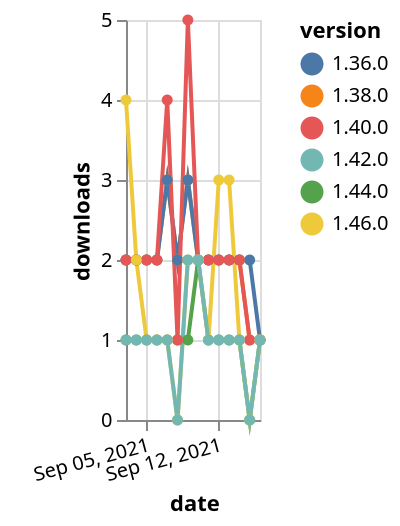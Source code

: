 {"$schema": "https://vega.github.io/schema/vega-lite/v5.json", "description": "A simple bar chart with embedded data.", "data": {"values": [{"date": "2021-09-03", "total": 197, "delta": 1, "version": "1.44.0"}, {"date": "2021-09-04", "total": 198, "delta": 1, "version": "1.44.0"}, {"date": "2021-09-05", "total": 199, "delta": 1, "version": "1.44.0"}, {"date": "2021-09-06", "total": 200, "delta": 1, "version": "1.44.0"}, {"date": "2021-09-07", "total": 201, "delta": 1, "version": "1.44.0"}, {"date": "2021-09-08", "total": 202, "delta": 1, "version": "1.44.0"}, {"date": "2021-09-09", "total": 203, "delta": 1, "version": "1.44.0"}, {"date": "2021-09-10", "total": 205, "delta": 2, "version": "1.44.0"}, {"date": "2021-09-11", "total": 206, "delta": 1, "version": "1.44.0"}, {"date": "2021-09-12", "total": 207, "delta": 1, "version": "1.44.0"}, {"date": "2021-09-13", "total": 208, "delta": 1, "version": "1.44.0"}, {"date": "2021-09-14", "total": 209, "delta": 1, "version": "1.44.0"}, {"date": "2021-09-15", "total": 209, "delta": 0, "version": "1.44.0"}, {"date": "2021-09-16", "total": 210, "delta": 1, "version": "1.44.0"}, {"date": "2021-09-03", "total": 2599, "delta": 2, "version": "1.38.0"}, {"date": "2021-09-04", "total": 2601, "delta": 2, "version": "1.38.0"}, {"date": "2021-09-05", "total": 2603, "delta": 2, "version": "1.38.0"}, {"date": "2021-09-06", "total": 2605, "delta": 2, "version": "1.38.0"}, {"date": "2021-09-07", "total": 2608, "delta": 3, "version": "1.38.0"}, {"date": "2021-09-08", "total": 2610, "delta": 2, "version": "1.38.0"}, {"date": "2021-09-09", "total": 2613, "delta": 3, "version": "1.38.0"}, {"date": "2021-09-10", "total": 2615, "delta": 2, "version": "1.38.0"}, {"date": "2021-09-11", "total": 2617, "delta": 2, "version": "1.38.0"}, {"date": "2021-09-12", "total": 2619, "delta": 2, "version": "1.38.0"}, {"date": "2021-09-13", "total": 2621, "delta": 2, "version": "1.38.0"}, {"date": "2021-09-14", "total": 2623, "delta": 2, "version": "1.38.0"}, {"date": "2021-09-15", "total": 2624, "delta": 1, "version": "1.38.0"}, {"date": "2021-09-16", "total": 2625, "delta": 1, "version": "1.38.0"}, {"date": "2021-09-03", "total": 2580, "delta": 2, "version": "1.36.0"}, {"date": "2021-09-04", "total": 2582, "delta": 2, "version": "1.36.0"}, {"date": "2021-09-05", "total": 2584, "delta": 2, "version": "1.36.0"}, {"date": "2021-09-06", "total": 2586, "delta": 2, "version": "1.36.0"}, {"date": "2021-09-07", "total": 2589, "delta": 3, "version": "1.36.0"}, {"date": "2021-09-08", "total": 2591, "delta": 2, "version": "1.36.0"}, {"date": "2021-09-09", "total": 2594, "delta": 3, "version": "1.36.0"}, {"date": "2021-09-10", "total": 2596, "delta": 2, "version": "1.36.0"}, {"date": "2021-09-11", "total": 2598, "delta": 2, "version": "1.36.0"}, {"date": "2021-09-12", "total": 2600, "delta": 2, "version": "1.36.0"}, {"date": "2021-09-13", "total": 2602, "delta": 2, "version": "1.36.0"}, {"date": "2021-09-14", "total": 2604, "delta": 2, "version": "1.36.0"}, {"date": "2021-09-15", "total": 2606, "delta": 2, "version": "1.36.0"}, {"date": "2021-09-16", "total": 2607, "delta": 1, "version": "1.36.0"}, {"date": "2021-09-03", "total": 2486, "delta": 2, "version": "1.40.0"}, {"date": "2021-09-04", "total": 2488, "delta": 2, "version": "1.40.0"}, {"date": "2021-09-05", "total": 2490, "delta": 2, "version": "1.40.0"}, {"date": "2021-09-06", "total": 2492, "delta": 2, "version": "1.40.0"}, {"date": "2021-09-07", "total": 2496, "delta": 4, "version": "1.40.0"}, {"date": "2021-09-08", "total": 2497, "delta": 1, "version": "1.40.0"}, {"date": "2021-09-09", "total": 2502, "delta": 5, "version": "1.40.0"}, {"date": "2021-09-10", "total": 2504, "delta": 2, "version": "1.40.0"}, {"date": "2021-09-11", "total": 2506, "delta": 2, "version": "1.40.0"}, {"date": "2021-09-12", "total": 2508, "delta": 2, "version": "1.40.0"}, {"date": "2021-09-13", "total": 2510, "delta": 2, "version": "1.40.0"}, {"date": "2021-09-14", "total": 2512, "delta": 2, "version": "1.40.0"}, {"date": "2021-09-15", "total": 2513, "delta": 1, "version": "1.40.0"}, {"date": "2021-09-16", "total": 2514, "delta": 1, "version": "1.40.0"}, {"date": "2021-09-03", "total": 200, "delta": 4, "version": "1.46.0"}, {"date": "2021-09-04", "total": 202, "delta": 2, "version": "1.46.0"}, {"date": "2021-09-05", "total": 203, "delta": 1, "version": "1.46.0"}, {"date": "2021-09-06", "total": 204, "delta": 1, "version": "1.46.0"}, {"date": "2021-09-07", "total": 205, "delta": 1, "version": "1.46.0"}, {"date": "2021-09-08", "total": 205, "delta": 0, "version": "1.46.0"}, {"date": "2021-09-09", "total": 207, "delta": 2, "version": "1.46.0"}, {"date": "2021-09-10", "total": 209, "delta": 2, "version": "1.46.0"}, {"date": "2021-09-11", "total": 210, "delta": 1, "version": "1.46.0"}, {"date": "2021-09-12", "total": 213, "delta": 3, "version": "1.46.0"}, {"date": "2021-09-13", "total": 216, "delta": 3, "version": "1.46.0"}, {"date": "2021-09-14", "total": 217, "delta": 1, "version": "1.46.0"}, {"date": "2021-09-15", "total": 217, "delta": 0, "version": "1.46.0"}, {"date": "2021-09-16", "total": 218, "delta": 1, "version": "1.46.0"}, {"date": "2021-09-03", "total": 277, "delta": 1, "version": "1.42.0"}, {"date": "2021-09-04", "total": 278, "delta": 1, "version": "1.42.0"}, {"date": "2021-09-05", "total": 279, "delta": 1, "version": "1.42.0"}, {"date": "2021-09-06", "total": 280, "delta": 1, "version": "1.42.0"}, {"date": "2021-09-07", "total": 281, "delta": 1, "version": "1.42.0"}, {"date": "2021-09-08", "total": 281, "delta": 0, "version": "1.42.0"}, {"date": "2021-09-09", "total": 283, "delta": 2, "version": "1.42.0"}, {"date": "2021-09-10", "total": 285, "delta": 2, "version": "1.42.0"}, {"date": "2021-09-11", "total": 286, "delta": 1, "version": "1.42.0"}, {"date": "2021-09-12", "total": 287, "delta": 1, "version": "1.42.0"}, {"date": "2021-09-13", "total": 288, "delta": 1, "version": "1.42.0"}, {"date": "2021-09-14", "total": 289, "delta": 1, "version": "1.42.0"}, {"date": "2021-09-15", "total": 289, "delta": 0, "version": "1.42.0"}, {"date": "2021-09-16", "total": 290, "delta": 1, "version": "1.42.0"}]}, "width": "container", "mark": {"type": "line", "point": {"filled": true}}, "encoding": {"x": {"field": "date", "type": "temporal", "timeUnit": "yearmonthdate", "title": "date", "axis": {"labelAngle": -15}}, "y": {"field": "delta", "type": "quantitative", "title": "downloads"}, "color": {"field": "version", "type": "nominal"}, "tooltip": {"field": "delta"}}}